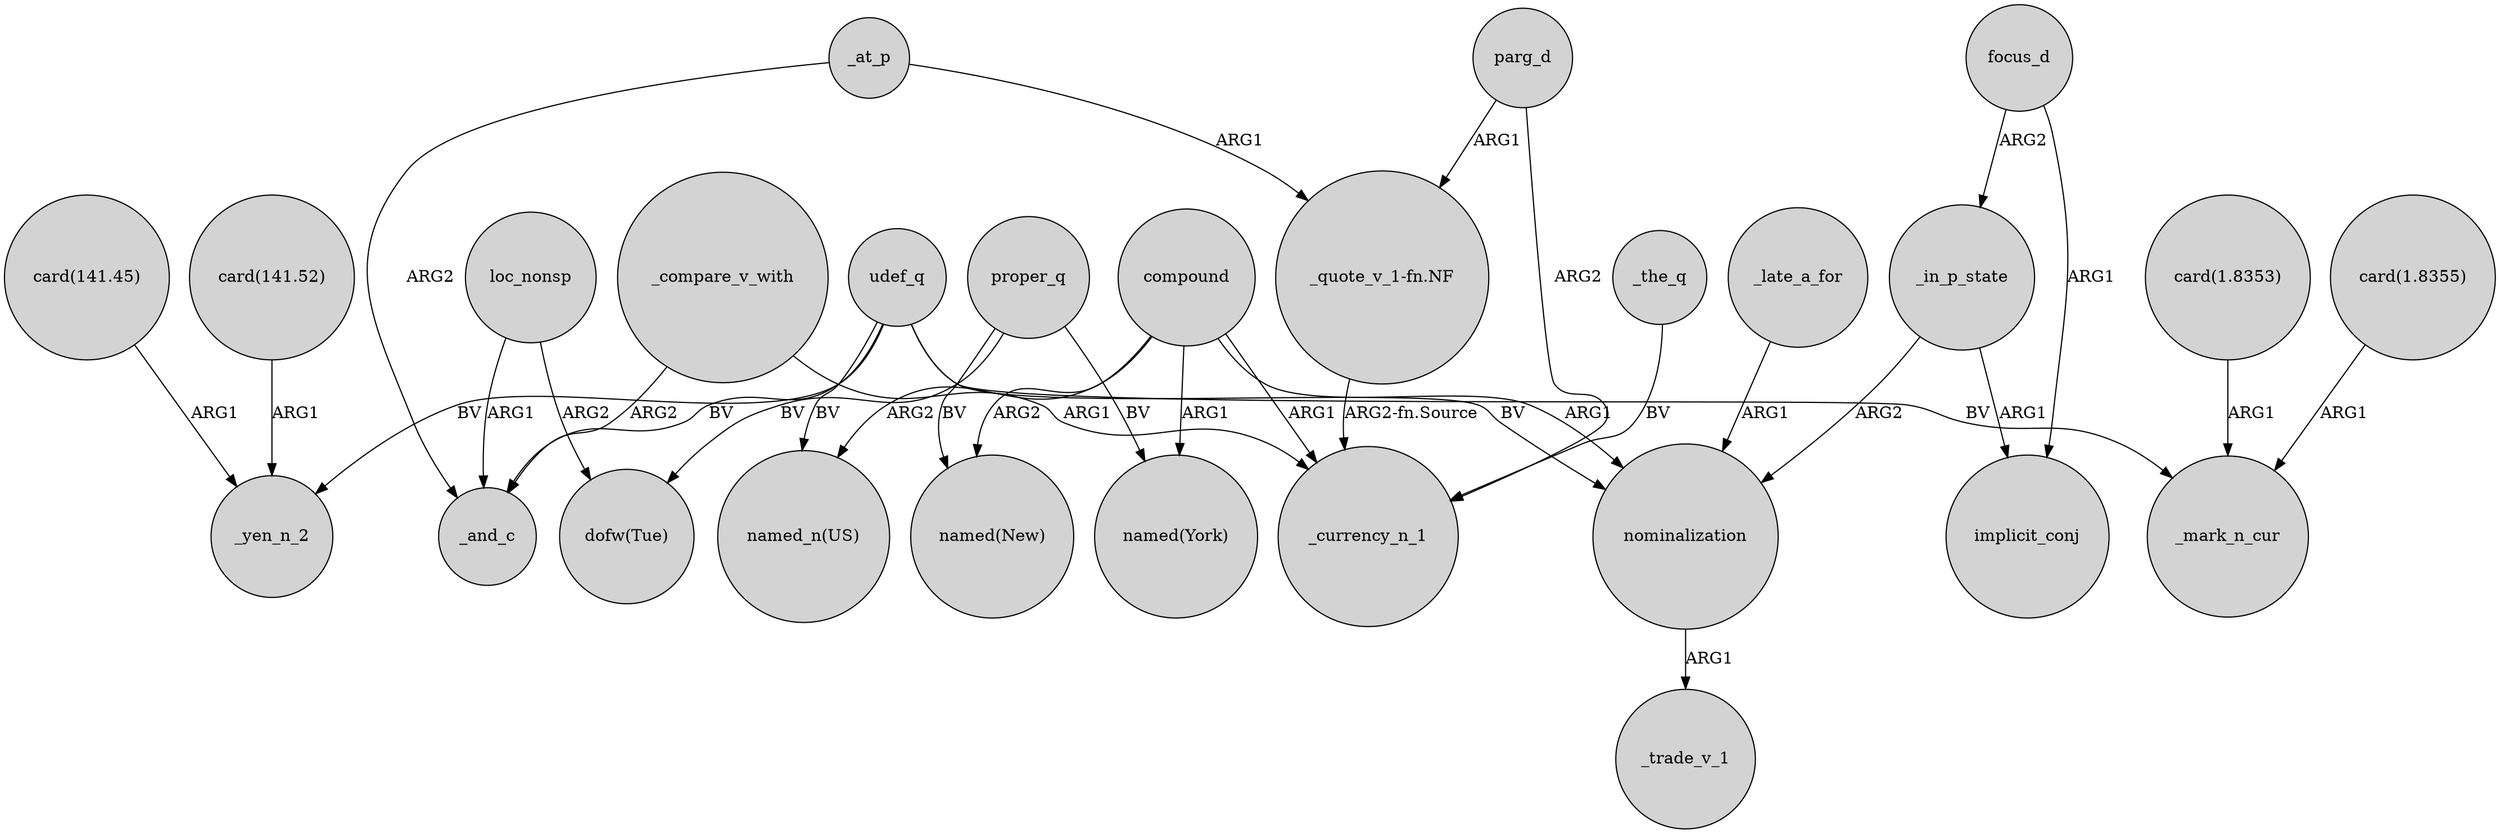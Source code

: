 digraph {
	node [shape=circle style=filled]
	loc_nonsp -> _and_c [label=ARG1]
	udef_q -> _yen_n_2 [label=BV]
	udef_q -> "named_n(US)" [label=BV]
	compound -> "named(New)" [label=ARG2]
	proper_q -> "named(New)" [label=BV]
	"card(1.8355)" -> _mark_n_cur [label=ARG1]
	"card(141.45)" -> _yen_n_2 [label=ARG1]
	focus_d -> _in_p_state [label=ARG2]
	parg_d -> _currency_n_1 [label=ARG2]
	udef_q -> _mark_n_cur [label=BV]
	compound -> _currency_n_1 [label=ARG1]
	proper_q -> "dofw(Tue)" [label=BV]
	_at_p -> "_quote_v_1-fn.NF" [label=ARG1]
	nominalization -> _trade_v_1 [label=ARG1]
	"card(141.52)" -> _yen_n_2 [label=ARG1]
	compound -> "named_n(US)" [label=ARG2]
	"_quote_v_1-fn.NF" -> _currency_n_1 [label="ARG2-fn.Source"]
	parg_d -> "_quote_v_1-fn.NF" [label=ARG1]
	_compare_v_with -> _and_c [label=ARG2]
	compound -> "named(York)" [label=ARG1]
	_compare_v_with -> _currency_n_1 [label=ARG1]
	loc_nonsp -> "dofw(Tue)" [label=ARG2]
	_in_p_state -> nominalization [label=ARG2]
	udef_q -> nominalization [label=BV]
	focus_d -> implicit_conj [label=ARG1]
	_the_q -> _currency_n_1 [label=BV]
	"card(1.8353)" -> _mark_n_cur [label=ARG1]
	proper_q -> "named(York)" [label=BV]
	udef_q -> _and_c [label=BV]
	compound -> nominalization [label=ARG1]
	_at_p -> _and_c [label=ARG2]
	_late_a_for -> nominalization [label=ARG1]
	_in_p_state -> implicit_conj [label=ARG1]
}
